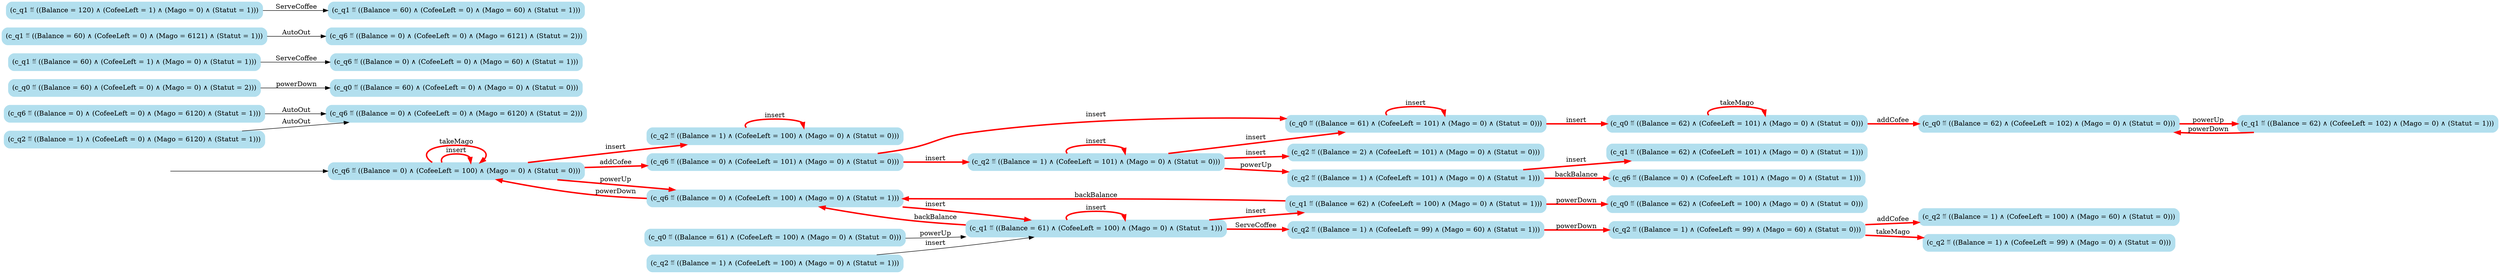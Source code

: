 digraph G {

	rankdir = LR;

	start_c_q6_60[style=invisible];

	node[shape=box, style="rounded, filled", color=lightblue2];

	c_q2_58[label="(c_q2 ≝ ((Balance = 1) ∧ (CofeeLeft = 101) ∧ (Mago = 0) ∧ (Statut = 1)))"];
	c_q1_32[label="(c_q1 ≝ ((Balance = 62) ∧ (CofeeLeft = 102) ∧ (Mago = 0) ∧ (Statut = 1)))"];
	c_q6_6[label="(c_q6 ≝ ((Balance = 0) ∧ (CofeeLeft = 0) ∧ (Mago = 6120) ∧ (Statut = 1)))"];
	c_q0_24[label="(c_q0 ≝ ((Balance = 62) ∧ (CofeeLeft = 101) ∧ (Mago = 0) ∧ (Statut = 0)))"];
	c_q6_59[label="(c_q6 ≝ ((Balance = 0) ∧ (CofeeLeft = 101) ∧ (Mago = 0) ∧ (Statut = 1)))"];
	c_q2_50[label="(c_q2 ≝ ((Balance = 1) ∧ (CofeeLeft = 99) ∧ (Mago = 60) ∧ (Statut = 0)))"];
	c_q0_69[label="(c_q0 ≝ ((Balance = 61) ∧ (CofeeLeft = 101) ∧ (Mago = 0) ∧ (Statut = 0)))"];
	c_q6_60[label="(c_q6 ≝ ((Balance = 0) ∧ (CofeeLeft = 100) ∧ (Mago = 0) ∧ (Statut = 0)))"];
	c_q0_21[label="(c_q0 ≝ ((Balance = 60) ∧ (CofeeLeft = 0) ∧ (Mago = 0) ∧ (Statut = 0)))"];
	c_q2_63[label="(c_q2 ≝ ((Balance = 1) ∧ (CofeeLeft = 100) ∧ (Mago = 0) ∧ (Statut = 0)))"];
	c_q0_20[label="(c_q0 ≝ ((Balance = 60) ∧ (CofeeLeft = 0) ∧ (Mago = 0) ∧ (Statut = 2)))"];
	c_q1_55[label="(c_q1 ≝ ((Balance = 62) ∧ (CofeeLeft = 101) ∧ (Mago = 0) ∧ (Statut = 1)))"];
	c_q2_56[label="(c_q2 ≝ ((Balance = 1) ∧ (CofeeLeft = 0) ∧ (Mago = 6120) ∧ (Statut = 1)))"];
	c_q0_65[label="(c_q0 ≝ ((Balance = 62) ∧ (CofeeLeft = 100) ∧ (Mago = 0) ∧ (Statut = 0)))"];
	c_q2_49[label="(c_q2 ≝ ((Balance = 1) ∧ (CofeeLeft = 99) ∧ (Mago = 0) ∧ (Statut = 0)))"];
	c_q6_39[label="(c_q6 ≝ ((Balance = 0) ∧ (CofeeLeft = 0) ∧ (Mago = 60) ∧ (Statut = 1)))"];
	c_q0_72[label="(c_q0 ≝ ((Balance = 61) ∧ (CofeeLeft = 100) ∧ (Mago = 0) ∧ (Statut = 0)))"];
	c_q1_77[label="(c_q1 ≝ ((Balance = 61) ∧ (CofeeLeft = 100) ∧ (Mago = 0) ∧ (Statut = 1)))"];
	c_q1_38[label="(c_q1 ≝ ((Balance = 60) ∧ (CofeeLeft = 1) ∧ (Mago = 0) ∧ (Statut = 1)))"];
	c_q2_71[label="(c_q2 ≝ ((Balance = 1) ∧ (CofeeLeft = 101) ∧ (Mago = 0) ∧ (Statut = 0)))"];
	c_q6_57[label="(c_q6 ≝ ((Balance = 0) ∧ (CofeeLeft = 0) ∧ (Mago = 6120) ∧ (Statut = 2)))"];
	c_q1_36[label="(c_q1 ≝ ((Balance = 60) ∧ (CofeeLeft = 0) ∧ (Mago = 6121) ∧ (Statut = 1)))"];
	c_q6_16[label="(c_q6 ≝ ((Balance = 0) ∧ (CofeeLeft = 101) ∧ (Mago = 0) ∧ (Statut = 0)))"];
	c_q2_46[label="(c_q2 ≝ ((Balance = 1) ∧ (CofeeLeft = 99) ∧ (Mago = 60) ∧ (Statut = 1)))"];
	c_q2_43[label="(c_q2 ≝ ((Balance = 2) ∧ (CofeeLeft = 101) ∧ (Mago = 0) ∧ (Statut = 0)))"];
	c_q1_30[label="(c_q1 ≝ ((Balance = 120) ∧ (CofeeLeft = 1) ∧ (Mago = 0) ∧ (Statut = 1)))"];
	c_q1_66[label="(c_q1 ≝ ((Balance = 62) ∧ (CofeeLeft = 100) ∧ (Mago = 0) ∧ (Statut = 1)))"];
	c_q1_31[label="(c_q1 ≝ ((Balance = 60) ∧ (CofeeLeft = 0) ∧ (Mago = 60) ∧ (Statut = 1)))"];
	c_q2_76[label="(c_q2 ≝ ((Balance = 1) ∧ (CofeeLeft = 100) ∧ (Mago = 0) ∧ (Statut = 1)))"];
	c_q2_51[label="(c_q2 ≝ ((Balance = 1) ∧ (CofeeLeft = 100) ∧ (Mago = 60) ∧ (Statut = 0)))"];
	c_q0_33[label="(c_q0 ≝ ((Balance = 62) ∧ (CofeeLeft = 102) ∧ (Mago = 0) ∧ (Statut = 0)))"];
	c_q6_67[label="(c_q6 ≝ ((Balance = 0) ∧ (CofeeLeft = 100) ∧ (Mago = 0) ∧ (Statut = 1)))"];
	c_q6_37[label="(c_q6 ≝ ((Balance = 0) ∧ (CofeeLeft = 0) ∧ (Mago = 6121) ∧ (Statut = 2)))"];

	start_c_q6_60 -> c_q6_60;
	c_q6_60 -> c_q6_60[label="insert", penwidth=3, color=red];
	c_q6_60 -> c_q6_67[label="powerUp", penwidth=3, color=red];
	c_q6_67 -> c_q6_60[label="powerDown", penwidth=3, color=red];
	c_q6_6 -> c_q6_57[label="AutoOut"];
	c_q6_60 -> c_q6_60[label="takeMago", penwidth=3, color=red];
	c_q6_60 -> c_q6_16[label="addCofee", penwidth=3, color=red];
	c_q6_16 -> c_q0_69[label="insert", penwidth=3, color=red];
	c_q6_67 -> c_q1_77[label="insert", penwidth=3, color=red];
	c_q6_16 -> c_q2_71[label="insert", penwidth=3, color=red];
	c_q0_69 -> c_q0_24[label="insert", penwidth=3, color=red];
	c_q0_20 -> c_q0_21[label="powerDown"];
	c_q0_24 -> c_q0_24[label="takeMago", penwidth=3, color=red];
	c_q0_24 -> c_q0_33[label="addCofee", penwidth=3, color=red];
	c_q0_33 -> c_q1_32[label="powerUp", penwidth=3, color=red];
	c_q1_77 -> c_q1_66[label="insert", penwidth=3, color=red];
	c_q1_30 -> c_q1_31[label="ServeCoffee"];
	c_q1_32 -> c_q0_33[label="powerDown", penwidth=3, color=red];
	c_q1_77 -> c_q2_46[label="ServeCoffee", penwidth=3, color=red];
	c_q1_36 -> c_q6_37[label="AutoOut"];
	c_q1_38 -> c_q6_39[label="ServeCoffee"];
	c_q1_77 -> c_q6_67[label="backBalance", penwidth=3, color=red];
	c_q2_71 -> c_q2_43[label="insert", penwidth=3, color=red];
	c_q2_71 -> c_q2_58[label="powerUp", penwidth=3, color=red];
	c_q2_46 -> c_q2_50[label="powerDown", penwidth=3, color=red];
	c_q2_50 -> c_q2_49[label="takeMago", penwidth=3, color=red];
	c_q2_50 -> c_q2_51[label="addCofee", penwidth=3, color=red];
	c_q2_71 -> c_q0_69[label="insert", penwidth=3, color=red];
	c_q2_58 -> c_q1_55[label="insert", penwidth=3, color=red];
	c_q2_56 -> c_q6_57[label="AutoOut"];
	c_q2_58 -> c_q6_59[label="backBalance", penwidth=3, color=red];
	c_q6_60 -> c_q2_63[label="insert", penwidth=3, color=red];
	c_q2_63 -> c_q2_63[label="insert", penwidth=3, color=red];
	c_q1_66 -> c_q0_65[label="powerDown", penwidth=3, color=red];
	c_q1_66 -> c_q6_67[label="backBalance", penwidth=3, color=red];
	c_q0_69 -> c_q0_69[label="insert", penwidth=3, color=red];
	c_q2_71 -> c_q2_71[label="insert", penwidth=3, color=red];
	c_q0_72 -> c_q1_77[label="powerUp"];
	c_q1_77 -> c_q1_77[label="insert", penwidth=3, color=red];
	c_q2_76 -> c_q1_77[label="insert"];

}